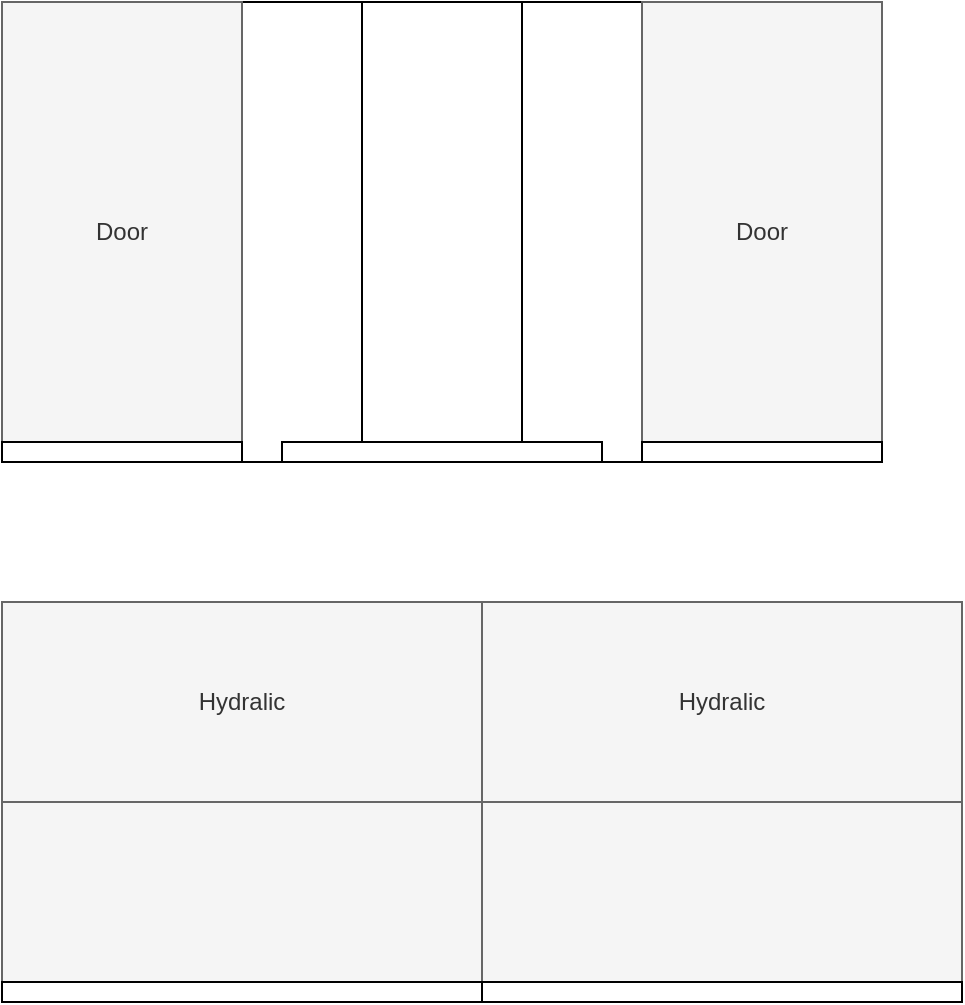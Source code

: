 <mxfile version="21.7.2" type="github">
  <diagram name="Page-1" id="RFbiFSDR9CMUTeOIauJK">
    <mxGraphModel dx="1306" dy="747" grid="1" gridSize="10" guides="1" tooltips="1" connect="1" arrows="1" fold="1" page="1" pageScale="1" pageWidth="827" pageHeight="1169" math="0" shadow="0">
      <root>
        <mxCell id="0" />
        <mxCell id="1" parent="0" />
        <mxCell id="mGIkJ9VYGgf8X-9DDkBL-7" value="" style="rounded=0;whiteSpace=wrap;html=1;" vertex="1" parent="1">
          <mxGeometry x="160" y="80" width="440" height="230" as="geometry" />
        </mxCell>
        <mxCell id="mGIkJ9VYGgf8X-9DDkBL-1" value="Door" style="rounded=0;whiteSpace=wrap;html=1;fillColor=#f5f5f5;strokeColor=#666666;fontColor=#333333;" vertex="1" parent="1">
          <mxGeometry x="160" y="80" width="120" height="230" as="geometry" />
        </mxCell>
        <mxCell id="mGIkJ9VYGgf8X-9DDkBL-2" value="Door" style="rounded=0;whiteSpace=wrap;html=1;fillColor=#f5f5f5;strokeColor=#666666;fontColor=#333333;" vertex="1" parent="1">
          <mxGeometry x="480" y="80" width="120" height="230" as="geometry" />
        </mxCell>
        <mxCell id="mGIkJ9VYGgf8X-9DDkBL-3" value="" style="rounded=0;whiteSpace=wrap;html=1;" vertex="1" parent="1">
          <mxGeometry x="340" y="80" width="80" height="220" as="geometry" />
        </mxCell>
        <mxCell id="mGIkJ9VYGgf8X-9DDkBL-4" value="" style="rounded=0;whiteSpace=wrap;html=1;" vertex="1" parent="1">
          <mxGeometry x="300" y="300" width="160" height="10" as="geometry" />
        </mxCell>
        <mxCell id="mGIkJ9VYGgf8X-9DDkBL-5" value="" style="rounded=0;whiteSpace=wrap;html=1;" vertex="1" parent="1">
          <mxGeometry x="160" y="300" width="120" height="10" as="geometry" />
        </mxCell>
        <mxCell id="mGIkJ9VYGgf8X-9DDkBL-6" value="" style="rounded=0;whiteSpace=wrap;html=1;" vertex="1" parent="1">
          <mxGeometry x="480" y="300" width="120" height="10" as="geometry" />
        </mxCell>
        <mxCell id="mGIkJ9VYGgf8X-9DDkBL-8" value="Hydralic" style="rounded=0;whiteSpace=wrap;html=1;fillColor=#f5f5f5;strokeColor=#666666;fontColor=#333333;" vertex="1" parent="1">
          <mxGeometry x="160" y="380" width="240" height="100" as="geometry" />
        </mxCell>
        <mxCell id="mGIkJ9VYGgf8X-9DDkBL-9" value="" style="rounded=0;whiteSpace=wrap;html=1;fillColor=#f5f5f5;strokeColor=#666666;fontColor=#333333;" vertex="1" parent="1">
          <mxGeometry x="160" y="480" width="240" height="100" as="geometry" />
        </mxCell>
        <mxCell id="mGIkJ9VYGgf8X-9DDkBL-10" value="Hydralic" style="rounded=0;whiteSpace=wrap;html=1;fillColor=#f5f5f5;strokeColor=#666666;fontColor=#333333;" vertex="1" parent="1">
          <mxGeometry x="400" y="380" width="240" height="100" as="geometry" />
        </mxCell>
        <mxCell id="mGIkJ9VYGgf8X-9DDkBL-11" value="" style="rounded=0;whiteSpace=wrap;html=1;fillColor=#f5f5f5;strokeColor=#666666;fontColor=#333333;" vertex="1" parent="1">
          <mxGeometry x="400" y="480" width="240" height="100" as="geometry" />
        </mxCell>
        <mxCell id="mGIkJ9VYGgf8X-9DDkBL-12" value="" style="rounded=0;whiteSpace=wrap;html=1;" vertex="1" parent="1">
          <mxGeometry x="160" y="570" width="240" height="10" as="geometry" />
        </mxCell>
        <mxCell id="mGIkJ9VYGgf8X-9DDkBL-15" value="" style="rounded=0;whiteSpace=wrap;html=1;" vertex="1" parent="1">
          <mxGeometry x="400" y="570" width="240" height="10" as="geometry" />
        </mxCell>
      </root>
    </mxGraphModel>
  </diagram>
</mxfile>
